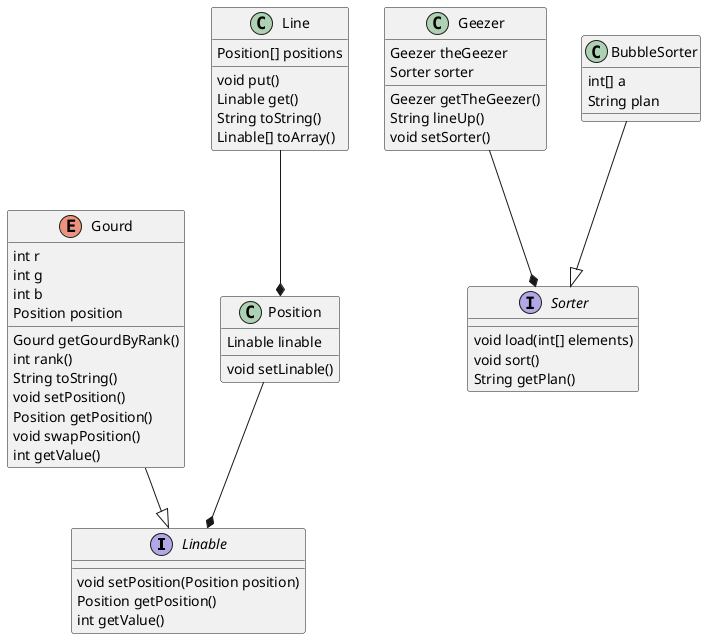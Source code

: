 @startuml task1_class

interface Linable{
    void setPosition(Position position)
    Position getPosition()
    int getValue()
}

interface Sorter{
    void load(int[] elements)
    void sort()
    String getPlan()
}

enum Gourd{
    int r
    int g
    int b
    Position position
    Gourd getGourdByRank()
    int rank()
    String toString()
    void setPosition()
    Position getPosition()
    void swapPosition()
    int getValue()
}

class Geezer{
    Geezer theGeezer
    Sorter sorter
    Geezer getTheGeezer()
    String lineUp()
    void setSorter()
}

class BubbleSorter{
    int[] a
    String plan
}

class Line{
    Position[] positions
    void put()
    Linable get()
    String toString()
    Linable[] toArray()
}

class Position{
    Linable linable
    void setLinable()
}

Gourd --|> Linable
BubbleSorter --|> Sorter
Line --* Position
Geezer --* Sorter
Position --* Linable

@enduml
